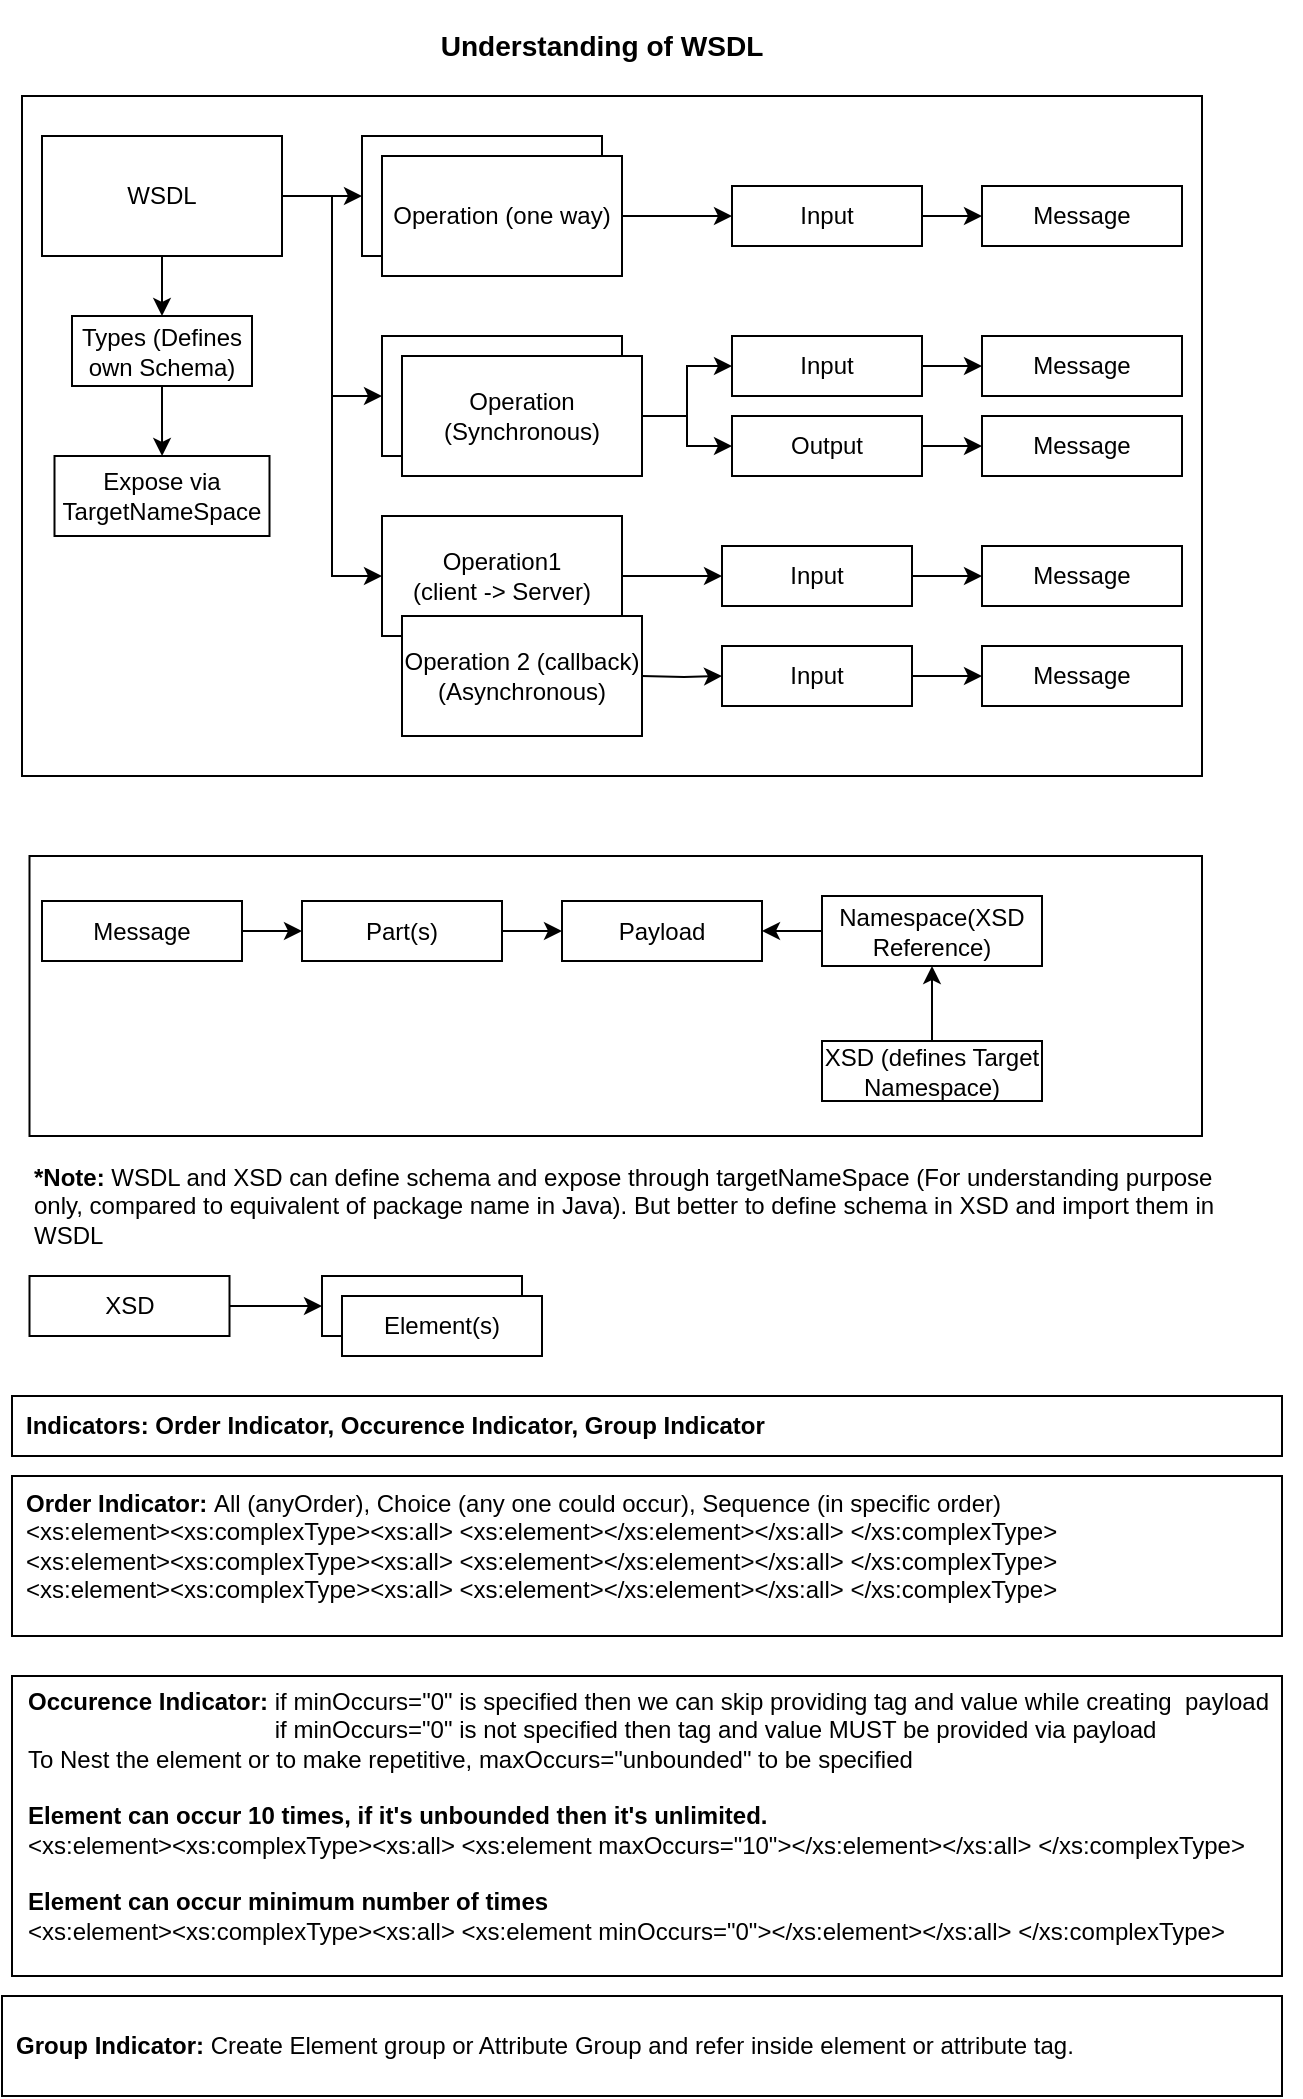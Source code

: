 <mxfile version="14.5.10" type="github">
  <diagram id="Q7wUT5xNZuHLsAoaMxb3" name="Page-1">
    <mxGraphModel dx="862" dy="794" grid="1" gridSize="10" guides="1" tooltips="1" connect="1" arrows="1" fold="1" page="1" pageScale="1" pageWidth="850" pageHeight="1100" math="0" shadow="0">
      <root>
        <mxCell id="0" />
        <mxCell id="1" parent="0" />
        <mxCell id="tNw8qMSSMHBZmhjSQOvL-85" value="" style="rounded=0;whiteSpace=wrap;html=1;" parent="1" vertex="1">
          <mxGeometry x="80" y="1020" width="640" height="50" as="geometry" />
        </mxCell>
        <mxCell id="tNw8qMSSMHBZmhjSQOvL-83" value="" style="rounded=0;whiteSpace=wrap;html=1;" parent="1" vertex="1">
          <mxGeometry x="85" y="860" width="635" height="150" as="geometry" />
        </mxCell>
        <mxCell id="tNw8qMSSMHBZmhjSQOvL-82" value="" style="rounded=0;whiteSpace=wrap;html=1;" parent="1" vertex="1">
          <mxGeometry x="85" y="760" width="635" height="80" as="geometry" />
        </mxCell>
        <mxCell id="tNw8qMSSMHBZmhjSQOvL-81" value="" style="rounded=0;whiteSpace=wrap;html=1;" parent="1" vertex="1">
          <mxGeometry x="85" y="720" width="635" height="30" as="geometry" />
        </mxCell>
        <mxCell id="tNw8qMSSMHBZmhjSQOvL-70" value="" style="rounded=0;whiteSpace=wrap;html=1;" parent="1" vertex="1">
          <mxGeometry x="90" y="70" width="590" height="340" as="geometry" />
        </mxCell>
        <mxCell id="tNw8qMSSMHBZmhjSQOvL-69" value="" style="rounded=0;whiteSpace=wrap;html=1;" parent="1" vertex="1">
          <mxGeometry x="93.75" y="450" width="586.25" height="140" as="geometry" />
        </mxCell>
        <mxCell id="tNw8qMSSMHBZmhjSQOvL-1" value="&lt;h3&gt;Understanding of WSDL&lt;/h3&gt;" style="text;html=1;strokeColor=none;fillColor=none;align=center;verticalAlign=middle;whiteSpace=wrap;rounded=0;" parent="1" vertex="1">
          <mxGeometry x="280" y="30" width="200" height="30" as="geometry" />
        </mxCell>
        <mxCell id="tNw8qMSSMHBZmhjSQOvL-8" style="edgeStyle=orthogonalEdgeStyle;rounded=0;orthogonalLoop=1;jettySize=auto;html=1;entryX=0;entryY=0.5;entryDx=0;entryDy=0;" parent="1" source="tNw8qMSSMHBZmhjSQOvL-2" target="tNw8qMSSMHBZmhjSQOvL-5" edge="1">
          <mxGeometry relative="1" as="geometry" />
        </mxCell>
        <mxCell id="tNw8qMSSMHBZmhjSQOvL-10" style="edgeStyle=orthogonalEdgeStyle;rounded=0;orthogonalLoop=1;jettySize=auto;html=1;" parent="1" source="tNw8qMSSMHBZmhjSQOvL-2" target="tNw8qMSSMHBZmhjSQOvL-3" edge="1">
          <mxGeometry relative="1" as="geometry" />
        </mxCell>
        <mxCell id="tNw8qMSSMHBZmhjSQOvL-13" style="edgeStyle=orthogonalEdgeStyle;rounded=0;orthogonalLoop=1;jettySize=auto;html=1;entryX=0;entryY=0.5;entryDx=0;entryDy=0;" parent="1" source="tNw8qMSSMHBZmhjSQOvL-2" target="tNw8qMSSMHBZmhjSQOvL-11" edge="1">
          <mxGeometry relative="1" as="geometry" />
        </mxCell>
        <mxCell id="tNw8qMSSMHBZmhjSQOvL-53" value="" style="edgeStyle=orthogonalEdgeStyle;rounded=0;orthogonalLoop=1;jettySize=auto;html=1;" parent="1" source="tNw8qMSSMHBZmhjSQOvL-2" target="tNw8qMSSMHBZmhjSQOvL-52" edge="1">
          <mxGeometry relative="1" as="geometry" />
        </mxCell>
        <mxCell id="tNw8qMSSMHBZmhjSQOvL-2" value="WSDL" style="rounded=0;whiteSpace=wrap;html=1;" parent="1" vertex="1">
          <mxGeometry x="100" y="90" width="120" height="60" as="geometry" />
        </mxCell>
        <mxCell id="tNw8qMSSMHBZmhjSQOvL-3" value="" style="rounded=0;whiteSpace=wrap;html=1;" parent="1" vertex="1">
          <mxGeometry x="260" y="90" width="120" height="60" as="geometry" />
        </mxCell>
        <mxCell id="tNw8qMSSMHBZmhjSQOvL-38" value="" style="edgeStyle=orthogonalEdgeStyle;rounded=0;orthogonalLoop=1;jettySize=auto;html=1;" parent="1" source="tNw8qMSSMHBZmhjSQOvL-4" target="tNw8qMSSMHBZmhjSQOvL-14" edge="1">
          <mxGeometry relative="1" as="geometry" />
        </mxCell>
        <mxCell id="tNw8qMSSMHBZmhjSQOvL-4" value="Operation (one way)" style="rounded=0;whiteSpace=wrap;html=1;" parent="1" vertex="1">
          <mxGeometry x="270" y="100" width="120" height="60" as="geometry" />
        </mxCell>
        <mxCell id="tNw8qMSSMHBZmhjSQOvL-5" value="" style="rounded=0;whiteSpace=wrap;html=1;" parent="1" vertex="1">
          <mxGeometry x="270" y="190" width="120" height="60" as="geometry" />
        </mxCell>
        <mxCell id="tNw8qMSSMHBZmhjSQOvL-20" style="edgeStyle=orthogonalEdgeStyle;rounded=0;orthogonalLoop=1;jettySize=auto;html=1;entryX=0;entryY=0.5;entryDx=0;entryDy=0;" parent="1" source="tNw8qMSSMHBZmhjSQOvL-6" target="tNw8qMSSMHBZmhjSQOvL-18" edge="1">
          <mxGeometry relative="1" as="geometry" />
        </mxCell>
        <mxCell id="tNw8qMSSMHBZmhjSQOvL-21" style="edgeStyle=orthogonalEdgeStyle;rounded=0;orthogonalLoop=1;jettySize=auto;html=1;entryX=0;entryY=0.5;entryDx=0;entryDy=0;" parent="1" source="tNw8qMSSMHBZmhjSQOvL-6" target="tNw8qMSSMHBZmhjSQOvL-15" edge="1">
          <mxGeometry relative="1" as="geometry" />
        </mxCell>
        <mxCell id="tNw8qMSSMHBZmhjSQOvL-6" value="Operation (Synchronous)" style="rounded=0;whiteSpace=wrap;html=1;" parent="1" vertex="1">
          <mxGeometry x="280" y="200" width="120" height="60" as="geometry" />
        </mxCell>
        <mxCell id="tNw8qMSSMHBZmhjSQOvL-39" value="" style="edgeStyle=orthogonalEdgeStyle;rounded=0;orthogonalLoop=1;jettySize=auto;html=1;" parent="1" source="tNw8qMSSMHBZmhjSQOvL-11" target="tNw8qMSSMHBZmhjSQOvL-37" edge="1">
          <mxGeometry relative="1" as="geometry" />
        </mxCell>
        <mxCell id="tNw8qMSSMHBZmhjSQOvL-11" value="Operation1&lt;br&gt;(client -&amp;gt; Server)" style="rounded=0;whiteSpace=wrap;html=1;" parent="1" vertex="1">
          <mxGeometry x="270" y="280" width="120" height="60" as="geometry" />
        </mxCell>
        <mxCell id="tNw8qMSSMHBZmhjSQOvL-12" value="Operation 2 (callback) (Asynchronous)" style="rounded=0;whiteSpace=wrap;html=1;" parent="1" vertex="1">
          <mxGeometry x="280" y="330" width="120" height="60" as="geometry" />
        </mxCell>
        <mxCell id="tNw8qMSSMHBZmhjSQOvL-26" value="" style="edgeStyle=orthogonalEdgeStyle;rounded=0;orthogonalLoop=1;jettySize=auto;html=1;" parent="1" source="tNw8qMSSMHBZmhjSQOvL-14" target="tNw8qMSSMHBZmhjSQOvL-24" edge="1">
          <mxGeometry relative="1" as="geometry" />
        </mxCell>
        <mxCell id="tNw8qMSSMHBZmhjSQOvL-14" value="Input" style="rounded=0;whiteSpace=wrap;html=1;" parent="1" vertex="1">
          <mxGeometry x="445" y="115" width="95" height="30" as="geometry" />
        </mxCell>
        <mxCell id="tNw8qMSSMHBZmhjSQOvL-34" value="" style="edgeStyle=orthogonalEdgeStyle;rounded=0;orthogonalLoop=1;jettySize=auto;html=1;" parent="1" source="tNw8qMSSMHBZmhjSQOvL-15" target="tNw8qMSSMHBZmhjSQOvL-23" edge="1">
          <mxGeometry relative="1" as="geometry" />
        </mxCell>
        <mxCell id="tNw8qMSSMHBZmhjSQOvL-15" value="Output" style="rounded=0;whiteSpace=wrap;html=1;" parent="1" vertex="1">
          <mxGeometry x="445" y="230" width="95" height="30" as="geometry" />
        </mxCell>
        <mxCell id="tNw8qMSSMHBZmhjSQOvL-33" style="edgeStyle=orthogonalEdgeStyle;rounded=0;orthogonalLoop=1;jettySize=auto;html=1;" parent="1" source="tNw8qMSSMHBZmhjSQOvL-18" target="tNw8qMSSMHBZmhjSQOvL-22" edge="1">
          <mxGeometry relative="1" as="geometry" />
        </mxCell>
        <mxCell id="tNw8qMSSMHBZmhjSQOvL-18" value="Input" style="rounded=0;whiteSpace=wrap;html=1;" parent="1" vertex="1">
          <mxGeometry x="445" y="190" width="95" height="30" as="geometry" />
        </mxCell>
        <mxCell id="tNw8qMSSMHBZmhjSQOvL-22" value="Message" style="rounded=0;whiteSpace=wrap;html=1;" parent="1" vertex="1">
          <mxGeometry x="570" y="190" width="100" height="30" as="geometry" />
        </mxCell>
        <mxCell id="tNw8qMSSMHBZmhjSQOvL-23" value="Message" style="rounded=0;whiteSpace=wrap;html=1;" parent="1" vertex="1">
          <mxGeometry x="570" y="230" width="100" height="30" as="geometry" />
        </mxCell>
        <mxCell id="tNw8qMSSMHBZmhjSQOvL-24" value="Message" style="rounded=0;whiteSpace=wrap;html=1;" parent="1" vertex="1">
          <mxGeometry x="570" y="115" width="100" height="30" as="geometry" />
        </mxCell>
        <mxCell id="tNw8qMSSMHBZmhjSQOvL-36" value="Message" style="rounded=0;whiteSpace=wrap;html=1;" parent="1" vertex="1">
          <mxGeometry x="570" y="295" width="100" height="30" as="geometry" />
        </mxCell>
        <mxCell id="tNw8qMSSMHBZmhjSQOvL-40" value="" style="edgeStyle=orthogonalEdgeStyle;rounded=0;orthogonalLoop=1;jettySize=auto;html=1;" parent="1" source="tNw8qMSSMHBZmhjSQOvL-37" target="tNw8qMSSMHBZmhjSQOvL-36" edge="1">
          <mxGeometry relative="1" as="geometry" />
        </mxCell>
        <mxCell id="tNw8qMSSMHBZmhjSQOvL-37" value="Input" style="rounded=0;whiteSpace=wrap;html=1;" parent="1" vertex="1">
          <mxGeometry x="440" y="295" width="95" height="30" as="geometry" />
        </mxCell>
        <mxCell id="tNw8qMSSMHBZmhjSQOvL-41" value="" style="edgeStyle=orthogonalEdgeStyle;rounded=0;orthogonalLoop=1;jettySize=auto;html=1;" parent="1" target="tNw8qMSSMHBZmhjSQOvL-43" edge="1">
          <mxGeometry relative="1" as="geometry">
            <mxPoint x="400" y="360" as="sourcePoint" />
          </mxGeometry>
        </mxCell>
        <mxCell id="tNw8qMSSMHBZmhjSQOvL-42" value="Message" style="rounded=0;whiteSpace=wrap;html=1;" parent="1" vertex="1">
          <mxGeometry x="570" y="345" width="100" height="30" as="geometry" />
        </mxCell>
        <mxCell id="tNw8qMSSMHBZmhjSQOvL-44" value="" style="edgeStyle=orthogonalEdgeStyle;rounded=0;orthogonalLoop=1;jettySize=auto;html=1;" parent="1" source="tNw8qMSSMHBZmhjSQOvL-43" target="tNw8qMSSMHBZmhjSQOvL-42" edge="1">
          <mxGeometry relative="1" as="geometry" />
        </mxCell>
        <mxCell id="tNw8qMSSMHBZmhjSQOvL-43" value="Input" style="rounded=0;whiteSpace=wrap;html=1;" parent="1" vertex="1">
          <mxGeometry x="440" y="345" width="95" height="30" as="geometry" />
        </mxCell>
        <mxCell id="tNw8qMSSMHBZmhjSQOvL-57" value="" style="edgeStyle=orthogonalEdgeStyle;rounded=0;orthogonalLoop=1;jettySize=auto;html=1;" parent="1" source="tNw8qMSSMHBZmhjSQOvL-52" target="tNw8qMSSMHBZmhjSQOvL-56" edge="1">
          <mxGeometry relative="1" as="geometry" />
        </mxCell>
        <mxCell id="tNw8qMSSMHBZmhjSQOvL-52" value="Types (Defines own Schema)" style="rounded=0;whiteSpace=wrap;html=1;" parent="1" vertex="1">
          <mxGeometry x="115" y="180" width="90" height="35" as="geometry" />
        </mxCell>
        <mxCell id="tNw8qMSSMHBZmhjSQOvL-56" value="Expose via TargetNameSpace" style="rounded=0;whiteSpace=wrap;html=1;" parent="1" vertex="1">
          <mxGeometry x="106.25" y="250" width="107.5" height="40" as="geometry" />
        </mxCell>
        <mxCell id="tNw8qMSSMHBZmhjSQOvL-60" value="" style="edgeStyle=orthogonalEdgeStyle;rounded=0;orthogonalLoop=1;jettySize=auto;html=1;" parent="1" source="tNw8qMSSMHBZmhjSQOvL-61" target="tNw8qMSSMHBZmhjSQOvL-63" edge="1">
          <mxGeometry relative="1" as="geometry" />
        </mxCell>
        <mxCell id="tNw8qMSSMHBZmhjSQOvL-61" value="Message" style="rounded=0;whiteSpace=wrap;html=1;" parent="1" vertex="1">
          <mxGeometry x="100" y="472.5" width="100" height="30" as="geometry" />
        </mxCell>
        <mxCell id="tNw8qMSSMHBZmhjSQOvL-62" value="" style="edgeStyle=orthogonalEdgeStyle;rounded=0;orthogonalLoop=1;jettySize=auto;html=1;" parent="1" source="tNw8qMSSMHBZmhjSQOvL-63" target="tNw8qMSSMHBZmhjSQOvL-64" edge="1">
          <mxGeometry relative="1" as="geometry" />
        </mxCell>
        <mxCell id="tNw8qMSSMHBZmhjSQOvL-63" value="Part(s)" style="rounded=0;whiteSpace=wrap;html=1;" parent="1" vertex="1">
          <mxGeometry x="230" y="472.5" width="100" height="30" as="geometry" />
        </mxCell>
        <mxCell id="tNw8qMSSMHBZmhjSQOvL-64" value="Payload" style="rounded=0;whiteSpace=wrap;html=1;" parent="1" vertex="1">
          <mxGeometry x="360" y="472.5" width="100" height="30" as="geometry" />
        </mxCell>
        <mxCell id="tNw8qMSSMHBZmhjSQOvL-65" value="" style="edgeStyle=orthogonalEdgeStyle;rounded=0;orthogonalLoop=1;jettySize=auto;html=1;" parent="1" source="tNw8qMSSMHBZmhjSQOvL-66" target="tNw8qMSSMHBZmhjSQOvL-64" edge="1">
          <mxGeometry relative="1" as="geometry" />
        </mxCell>
        <mxCell id="tNw8qMSSMHBZmhjSQOvL-66" value="Namespace(XSD Reference)" style="rounded=0;whiteSpace=wrap;html=1;" parent="1" vertex="1">
          <mxGeometry x="490" y="470" width="110" height="35" as="geometry" />
        </mxCell>
        <mxCell id="tNw8qMSSMHBZmhjSQOvL-67" value="" style="edgeStyle=orthogonalEdgeStyle;rounded=0;orthogonalLoop=1;jettySize=auto;html=1;" parent="1" source="tNw8qMSSMHBZmhjSQOvL-68" target="tNw8qMSSMHBZmhjSQOvL-66" edge="1">
          <mxGeometry relative="1" as="geometry" />
        </mxCell>
        <mxCell id="tNw8qMSSMHBZmhjSQOvL-68" value="XSD (defines Target Namespace)" style="rounded=0;whiteSpace=wrap;html=1;" parent="1" vertex="1">
          <mxGeometry x="490" y="542.5" width="110" height="30" as="geometry" />
        </mxCell>
        <mxCell id="tNw8qMSSMHBZmhjSQOvL-72" value="&lt;b&gt;*Note:&lt;/b&gt; WSDL and XSD can define schema and expose through targetNameSpace (For understanding purpose only, compared to equivalent of package name in Java). But better to define schema in XSD and import them in WSDL" style="text;html=1;strokeColor=none;fillColor=none;align=left;verticalAlign=middle;whiteSpace=wrap;rounded=0;" parent="1" vertex="1">
          <mxGeometry x="93.75" y="600" width="596.25" height="50" as="geometry" />
        </mxCell>
        <mxCell id="tNw8qMSSMHBZmhjSQOvL-77" value="" style="edgeStyle=orthogonalEdgeStyle;rounded=0;orthogonalLoop=1;jettySize=auto;html=1;entryX=0;entryY=0.5;entryDx=0;entryDy=0;entryPerimeter=0;" parent="1" source="tNw8qMSSMHBZmhjSQOvL-73" target="tNw8qMSSMHBZmhjSQOvL-74" edge="1">
          <mxGeometry relative="1" as="geometry" />
        </mxCell>
        <mxCell id="tNw8qMSSMHBZmhjSQOvL-73" value="XSD" style="rounded=0;whiteSpace=wrap;html=1;" parent="1" vertex="1">
          <mxGeometry x="93.75" y="660" width="100" height="30" as="geometry" />
        </mxCell>
        <mxCell id="tNw8qMSSMHBZmhjSQOvL-74" value="Element(s)" style="rounded=0;whiteSpace=wrap;html=1;" parent="1" vertex="1">
          <mxGeometry x="240" y="660" width="100" height="30" as="geometry" />
        </mxCell>
        <mxCell id="tNw8qMSSMHBZmhjSQOvL-75" value="Element(s)" style="rounded=0;whiteSpace=wrap;html=1;" parent="1" vertex="1">
          <mxGeometry x="250" y="670" width="100" height="30" as="geometry" />
        </mxCell>
        <mxCell id="tNw8qMSSMHBZmhjSQOvL-78" value="&lt;b&gt;Occurence Indicator:&lt;/b&gt; if minOccurs=&quot;0&quot; is specified then we can skip providing tag and value while creating&amp;nbsp; payload&lt;br&gt;&amp;nbsp; &amp;nbsp; &amp;nbsp; &amp;nbsp; &amp;nbsp; &amp;nbsp; &amp;nbsp; &amp;nbsp; &amp;nbsp; &amp;nbsp; &amp;nbsp; &amp;nbsp; &amp;nbsp; &amp;nbsp; &amp;nbsp; &amp;nbsp; &amp;nbsp; &amp;nbsp; &amp;nbsp;if minOccurs=&quot;0&quot; is not specified then tag and value MUST be provided via payload&lt;br&gt;To Nest the element or to make repetitive, maxOccurs=&quot;unbounded&quot; to be specified&lt;br&gt;&lt;br&gt;&lt;b&gt;Element can occur 10 times, if it&#39;s unbounded then it&#39;s unlimited.&lt;/b&gt;&lt;br&gt;&amp;lt;xs:element&amp;gt;&amp;lt;xs:complexType&amp;gt;&amp;lt;xs:all&amp;gt; &amp;lt;xs:element maxOccurs=&quot;10&quot;&amp;gt;&amp;lt;/xs:element&amp;gt;&amp;lt;/xs:all&amp;gt; &amp;lt;/xs:complexType&amp;gt;&lt;br&gt;&lt;br&gt;&lt;b&gt;Element can occur minimum number of times&lt;/b&gt;&lt;br&gt;&amp;lt;xs:element&amp;gt;&amp;lt;xs:complexType&amp;gt;&amp;lt;xs:all&amp;gt; &amp;lt;xs:element minOccurs=&quot;0&quot;&amp;gt;&amp;lt;/xs:element&amp;gt;&amp;lt;/xs:all&amp;gt; &amp;lt;/xs:complexType&amp;gt;&lt;br&gt;" style="text;html=1;strokeColor=none;fillColor=none;align=left;verticalAlign=middle;whiteSpace=wrap;rounded=0;" parent="1" vertex="1">
          <mxGeometry x="90.94" y="860" width="638.12" height="140" as="geometry" />
        </mxCell>
        <mxCell id="tNw8qMSSMHBZmhjSQOvL-79" value="&lt;b&gt;Indicators: Order Indicator, Occurence Indicator, Group Indicator&lt;/b&gt;" style="text;html=1;strokeColor=none;fillColor=none;align=left;verticalAlign=middle;whiteSpace=wrap;rounded=0;" parent="1" vertex="1">
          <mxGeometry x="90" y="720" width="580" height="30" as="geometry" />
        </mxCell>
        <mxCell id="tNw8qMSSMHBZmhjSQOvL-80" value="&lt;b&gt;Order Indicator: &lt;/b&gt;All (anyOrder), Choice (any one could occur), Sequence (in specific order)&lt;br&gt;&amp;lt;xs:element&amp;gt;&amp;lt;xs:complexType&amp;gt;&amp;lt;xs:all&amp;gt; &amp;lt;xs:element&amp;gt;&amp;lt;/xs:element&amp;gt;&amp;lt;/xs:all&amp;gt; &amp;lt;/xs:complexType&amp;gt;&lt;br&gt;&amp;lt;xs:element&amp;gt;&amp;lt;xs:complexType&amp;gt;&amp;lt;xs:all&amp;gt; &amp;lt;xs:element&amp;gt;&amp;lt;/xs:element&amp;gt;&amp;lt;/xs:all&amp;gt; &amp;lt;/xs:complexType&amp;gt;&lt;br&gt;&amp;lt;xs:element&amp;gt;&amp;lt;xs:complexType&amp;gt;&amp;lt;xs:all&amp;gt; &amp;lt;xs:element&amp;gt;&amp;lt;/xs:element&amp;gt;&amp;lt;/xs:all&amp;gt; &amp;lt;/xs:complexType&amp;gt;" style="text;html=1;strokeColor=none;fillColor=none;align=left;verticalAlign=middle;whiteSpace=wrap;rounded=0;" parent="1" vertex="1">
          <mxGeometry x="90" y="760" width="600" height="70" as="geometry" />
        </mxCell>
        <mxCell id="tNw8qMSSMHBZmhjSQOvL-84" value="&lt;b&gt;Group Indicator: &lt;/b&gt;Create Element group or Attribute Group and refer inside element or attribute tag." style="text;html=1;strokeColor=none;fillColor=none;align=left;verticalAlign=middle;whiteSpace=wrap;rounded=0;" parent="1" vertex="1">
          <mxGeometry x="85" y="1030" width="635" height="30" as="geometry" />
        </mxCell>
      </root>
    </mxGraphModel>
  </diagram>
</mxfile>

